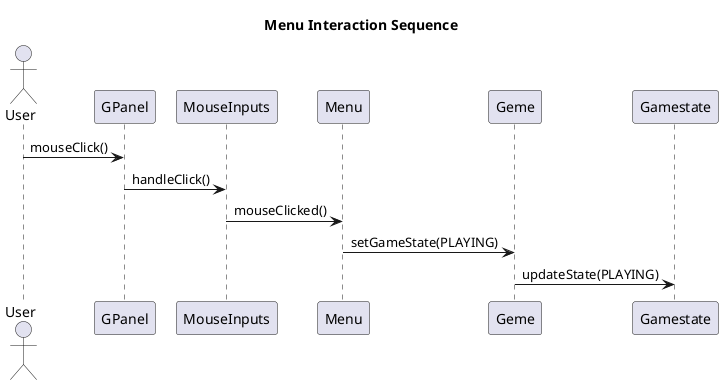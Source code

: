 @startuml
title Menu Interaction Sequence

actor User
participant GPanel
participant MouseInputs
participant Menu
participant Geme
participant Gamestate

User -> GPanel : mouseClick()
GPanel -> MouseInputs : handleClick()
MouseInputs -> Menu : mouseClicked()
Menu -> Geme : setGameState(PLAYING)
Geme -> Gamestate : updateState(PLAYING)
@enduml
